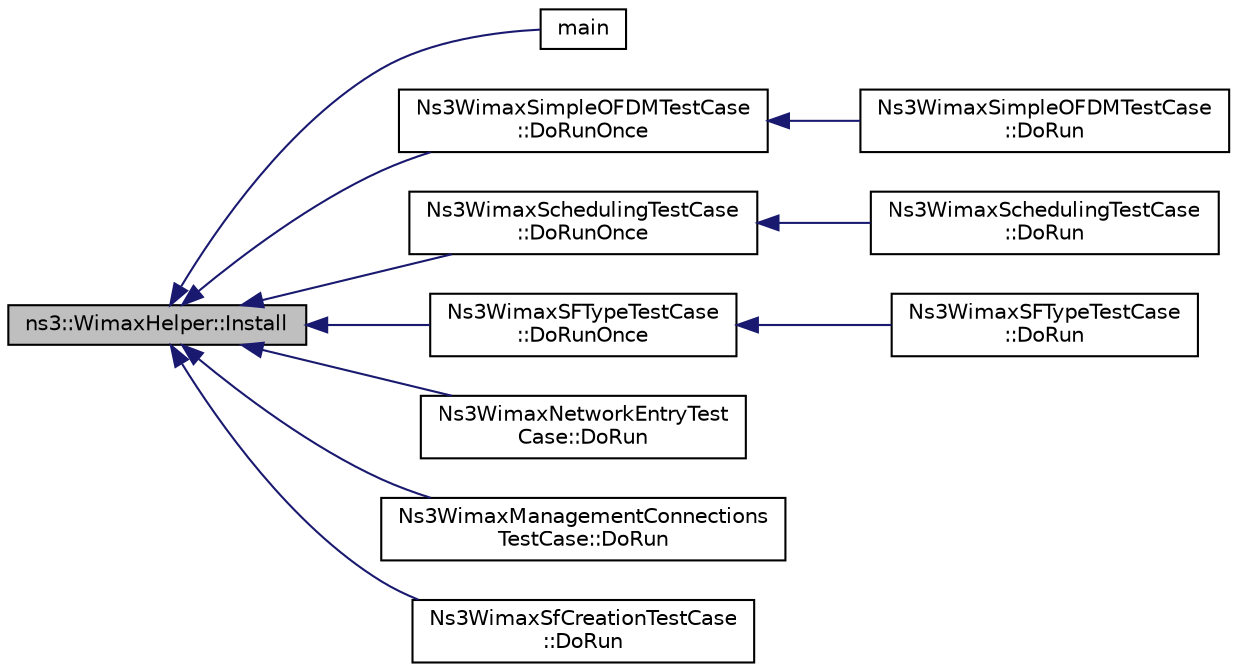 digraph "ns3::WimaxHelper::Install"
{
  edge [fontname="Helvetica",fontsize="10",labelfontname="Helvetica",labelfontsize="10"];
  node [fontname="Helvetica",fontsize="10",shape=record];
  rankdir="LR";
  Node1 [label="ns3::WimaxHelper::Install",height=0.2,width=0.4,color="black", fillcolor="grey75", style="filled", fontcolor="black"];
  Node1 -> Node2 [dir="back",color="midnightblue",fontsize="10",style="solid"];
  Node2 [label="main",height=0.2,width=0.4,color="black", fillcolor="white", style="filled",URL="$d2/d7f/wimax-ipv4_8cc.html#a0ddf1224851353fc92bfbff6f499fa97"];
  Node1 -> Node3 [dir="back",color="midnightblue",fontsize="10",style="solid"];
  Node3 [label="Ns3WimaxSimpleOFDMTestCase\l::DoRunOnce",height=0.2,width=0.4,color="black", fillcolor="white", style="filled",URL="$d0/d8f/classNs3WimaxSimpleOFDMTestCase.html#af1a886ae823f01f6a9e02f4af8deca26"];
  Node3 -> Node4 [dir="back",color="midnightblue",fontsize="10",style="solid"];
  Node4 [label="Ns3WimaxSimpleOFDMTestCase\l::DoRun",height=0.2,width=0.4,color="black", fillcolor="white", style="filled",URL="$d0/d8f/classNs3WimaxSimpleOFDMTestCase.html#a1374d912c54d968ca0a5f39850d94f6e",tooltip="Implementation to actually run this TestCase. "];
  Node1 -> Node5 [dir="back",color="midnightblue",fontsize="10",style="solid"];
  Node5 [label="Ns3WimaxSchedulingTestCase\l::DoRunOnce",height=0.2,width=0.4,color="black", fillcolor="white", style="filled",URL="$d3/d17/classNs3WimaxSchedulingTestCase.html#aad78c43ab4763cf03d3da38910f84977"];
  Node5 -> Node6 [dir="back",color="midnightblue",fontsize="10",style="solid"];
  Node6 [label="Ns3WimaxSchedulingTestCase\l::DoRun",height=0.2,width=0.4,color="black", fillcolor="white", style="filled",URL="$d3/d17/classNs3WimaxSchedulingTestCase.html#a4fa22645a5d9c5b1fdde467b522d3d26",tooltip="Implementation to actually run this TestCase. "];
  Node1 -> Node7 [dir="back",color="midnightblue",fontsize="10",style="solid"];
  Node7 [label="Ns3WimaxSFTypeTestCase\l::DoRunOnce",height=0.2,width=0.4,color="black", fillcolor="white", style="filled",URL="$de/d94/classNs3WimaxSFTypeTestCase.html#abb7c555fc0a6ff152bf0d47ac567d62d"];
  Node7 -> Node8 [dir="back",color="midnightblue",fontsize="10",style="solid"];
  Node8 [label="Ns3WimaxSFTypeTestCase\l::DoRun",height=0.2,width=0.4,color="black", fillcolor="white", style="filled",URL="$de/d94/classNs3WimaxSFTypeTestCase.html#a718e915575ebf4e0f3e90d5330fe6771",tooltip="Implementation to actually run this TestCase. "];
  Node1 -> Node9 [dir="back",color="midnightblue",fontsize="10",style="solid"];
  Node9 [label="Ns3WimaxNetworkEntryTest\lCase::DoRun",height=0.2,width=0.4,color="black", fillcolor="white", style="filled",URL="$db/d2d/classNs3WimaxNetworkEntryTestCase.html#a61eddac90aec6c495395338ee412bb09",tooltip="Implementation to actually run this TestCase. "];
  Node1 -> Node10 [dir="back",color="midnightblue",fontsize="10",style="solid"];
  Node10 [label="Ns3WimaxManagementConnections\lTestCase::DoRun",height=0.2,width=0.4,color="black", fillcolor="white", style="filled",URL="$d7/dcb/classNs3WimaxManagementConnectionsTestCase.html#a5f8fe33e0feb16c9ef0558097d9bbaca",tooltip="Implementation to actually run this TestCase. "];
  Node1 -> Node11 [dir="back",color="midnightblue",fontsize="10",style="solid"];
  Node11 [label="Ns3WimaxSfCreationTestCase\l::DoRun",height=0.2,width=0.4,color="black", fillcolor="white", style="filled",URL="$d1/d9d/classNs3WimaxSfCreationTestCase.html#a423b3bbb2ddf0149546bd74c5d8ffc42",tooltip="Implementation to actually run this TestCase. "];
}
